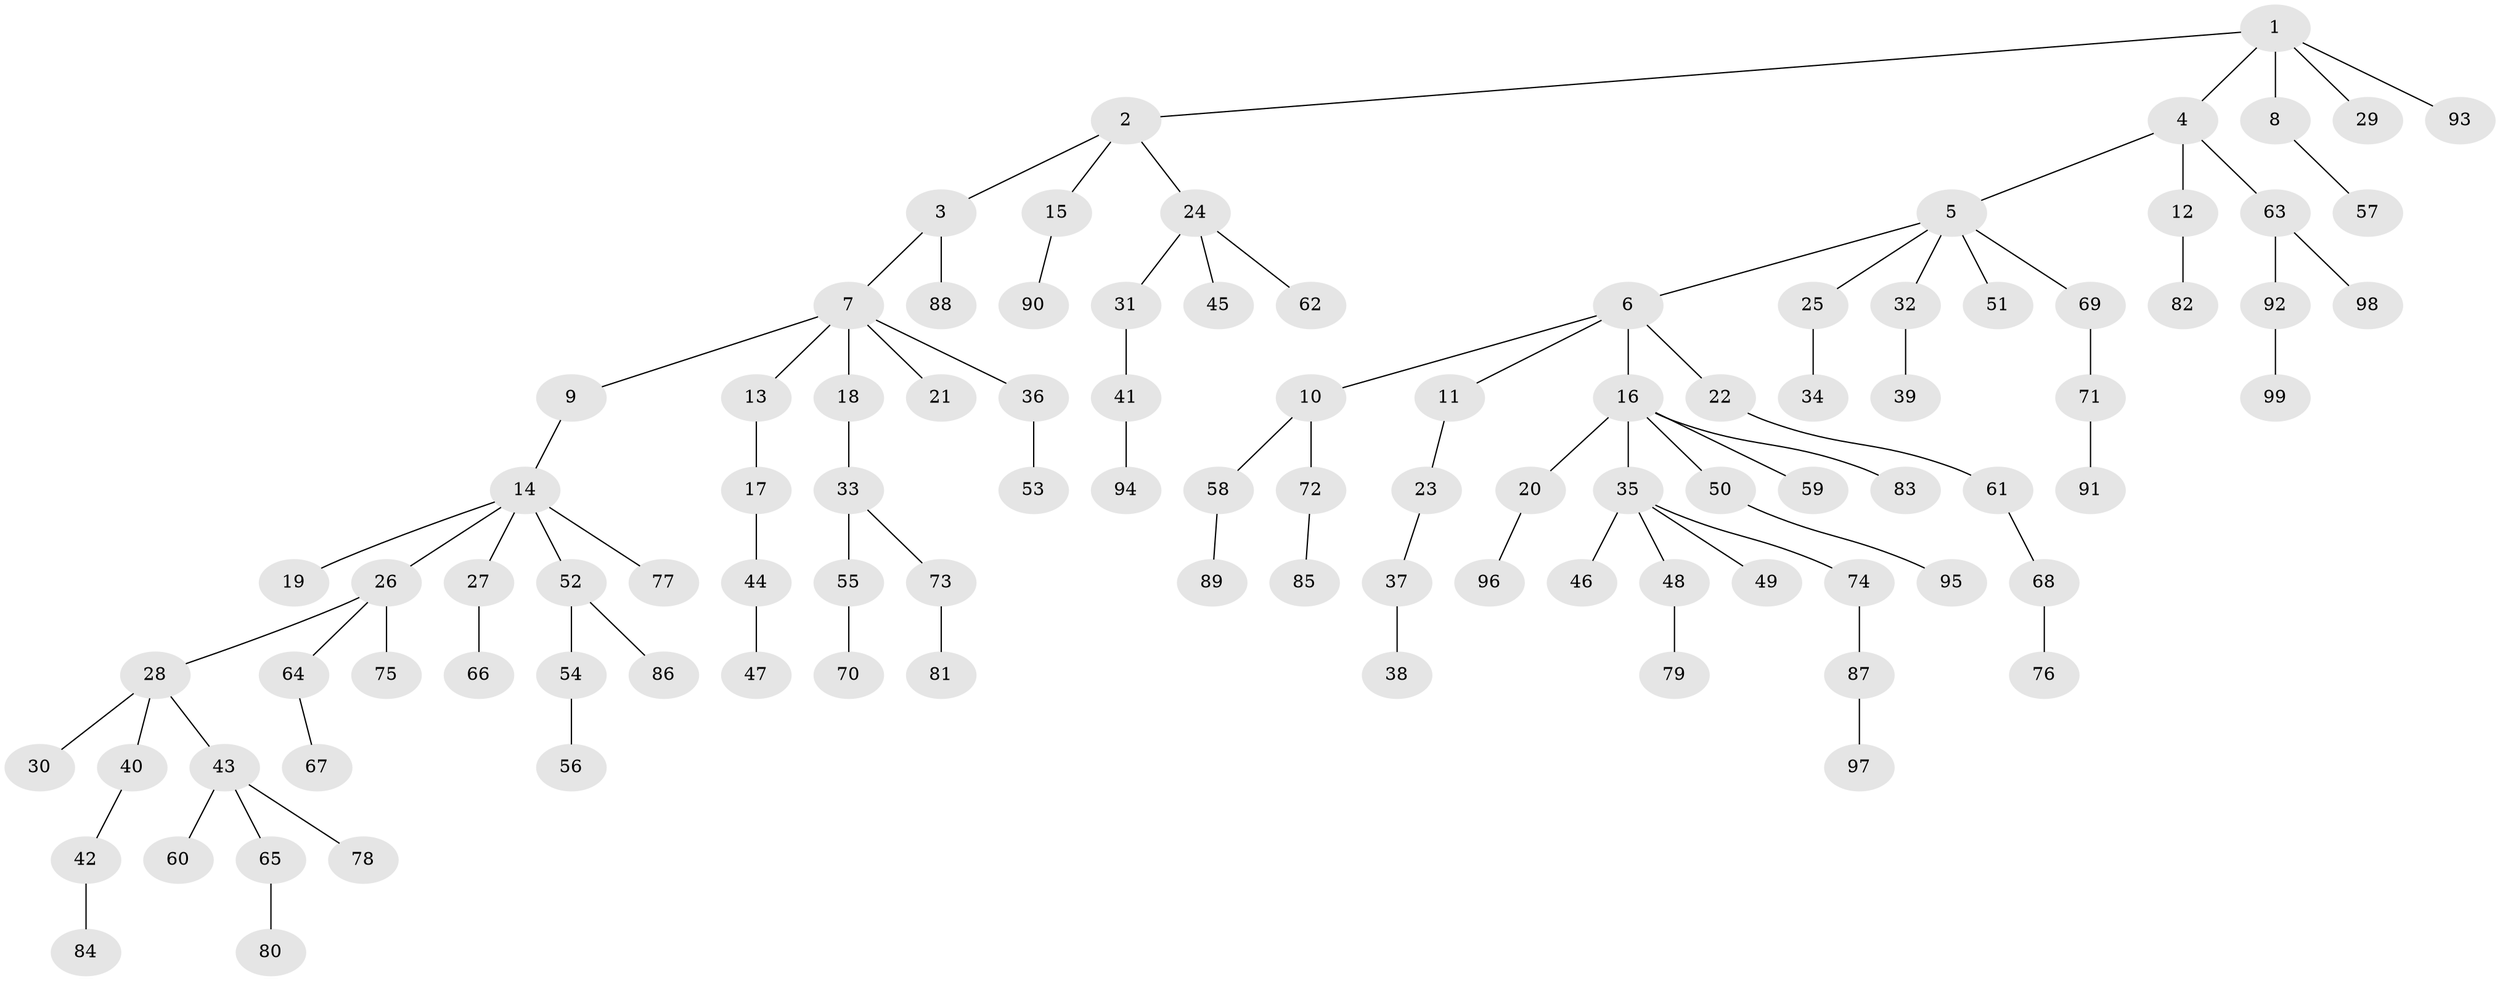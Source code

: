 // Generated by graph-tools (version 1.1) at 2025/50/03/09/25 03:50:26]
// undirected, 99 vertices, 98 edges
graph export_dot {
graph [start="1"]
  node [color=gray90,style=filled];
  1;
  2;
  3;
  4;
  5;
  6;
  7;
  8;
  9;
  10;
  11;
  12;
  13;
  14;
  15;
  16;
  17;
  18;
  19;
  20;
  21;
  22;
  23;
  24;
  25;
  26;
  27;
  28;
  29;
  30;
  31;
  32;
  33;
  34;
  35;
  36;
  37;
  38;
  39;
  40;
  41;
  42;
  43;
  44;
  45;
  46;
  47;
  48;
  49;
  50;
  51;
  52;
  53;
  54;
  55;
  56;
  57;
  58;
  59;
  60;
  61;
  62;
  63;
  64;
  65;
  66;
  67;
  68;
  69;
  70;
  71;
  72;
  73;
  74;
  75;
  76;
  77;
  78;
  79;
  80;
  81;
  82;
  83;
  84;
  85;
  86;
  87;
  88;
  89;
  90;
  91;
  92;
  93;
  94;
  95;
  96;
  97;
  98;
  99;
  1 -- 2;
  1 -- 4;
  1 -- 8;
  1 -- 29;
  1 -- 93;
  2 -- 3;
  2 -- 15;
  2 -- 24;
  3 -- 7;
  3 -- 88;
  4 -- 5;
  4 -- 12;
  4 -- 63;
  5 -- 6;
  5 -- 25;
  5 -- 32;
  5 -- 51;
  5 -- 69;
  6 -- 10;
  6 -- 11;
  6 -- 16;
  6 -- 22;
  7 -- 9;
  7 -- 13;
  7 -- 18;
  7 -- 21;
  7 -- 36;
  8 -- 57;
  9 -- 14;
  10 -- 58;
  10 -- 72;
  11 -- 23;
  12 -- 82;
  13 -- 17;
  14 -- 19;
  14 -- 26;
  14 -- 27;
  14 -- 52;
  14 -- 77;
  15 -- 90;
  16 -- 20;
  16 -- 35;
  16 -- 50;
  16 -- 59;
  16 -- 83;
  17 -- 44;
  18 -- 33;
  20 -- 96;
  22 -- 61;
  23 -- 37;
  24 -- 31;
  24 -- 45;
  24 -- 62;
  25 -- 34;
  26 -- 28;
  26 -- 64;
  26 -- 75;
  27 -- 66;
  28 -- 30;
  28 -- 40;
  28 -- 43;
  31 -- 41;
  32 -- 39;
  33 -- 55;
  33 -- 73;
  35 -- 46;
  35 -- 48;
  35 -- 49;
  35 -- 74;
  36 -- 53;
  37 -- 38;
  40 -- 42;
  41 -- 94;
  42 -- 84;
  43 -- 60;
  43 -- 65;
  43 -- 78;
  44 -- 47;
  48 -- 79;
  50 -- 95;
  52 -- 54;
  52 -- 86;
  54 -- 56;
  55 -- 70;
  58 -- 89;
  61 -- 68;
  63 -- 92;
  63 -- 98;
  64 -- 67;
  65 -- 80;
  68 -- 76;
  69 -- 71;
  71 -- 91;
  72 -- 85;
  73 -- 81;
  74 -- 87;
  87 -- 97;
  92 -- 99;
}
